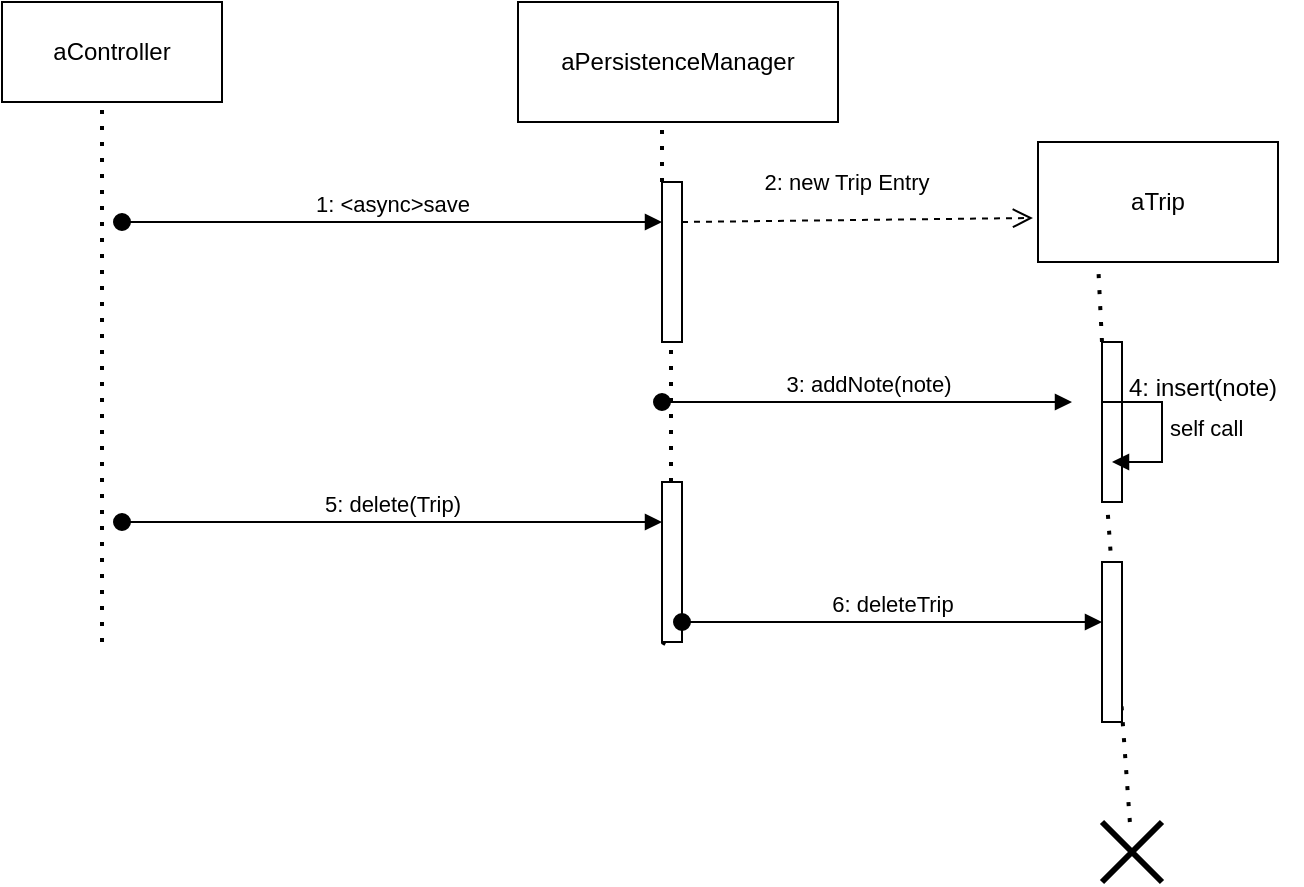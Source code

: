 <mxfile version="26.1.1">
  <diagram name="Page-1" id="2YBvvXClWsGukQMizWep">
    <mxGraphModel dx="1026" dy="650" grid="1" gridSize="10" guides="1" tooltips="1" connect="1" arrows="1" fold="1" page="1" pageScale="1" pageWidth="850" pageHeight="1100" math="0" shadow="0">
      <root>
        <mxCell id="0" />
        <mxCell id="1" parent="0" />
        <mxCell id="HrBi-GwACowh-hKgW3gO-1" value="aPersistenceManager" style="rounded=0;whiteSpace=wrap;html=1;" vertex="1" parent="1">
          <mxGeometry x="278" y="40" width="160" height="60" as="geometry" />
        </mxCell>
        <mxCell id="HrBi-GwACowh-hKgW3gO-2" value="aTrip" style="rounded=0;whiteSpace=wrap;html=1;" vertex="1" parent="1">
          <mxGeometry x="538" y="110" width="120" height="60" as="geometry" />
        </mxCell>
        <mxCell id="HrBi-GwACowh-hKgW3gO-3" value="" style="endArrow=none;dashed=1;html=1;dashPattern=1 3;strokeWidth=2;rounded=0;entryX=0.45;entryY=1.033;entryDx=0;entryDy=0;entryPerimeter=0;" edge="1" parent="1" source="HrBi-GwACowh-hKgW3gO-12" target="HrBi-GwACowh-hKgW3gO-1">
          <mxGeometry width="50" height="50" relative="1" as="geometry">
            <mxPoint x="350" y="370" as="sourcePoint" />
            <mxPoint x="498" y="160" as="targetPoint" />
          </mxGeometry>
        </mxCell>
        <mxCell id="HrBi-GwACowh-hKgW3gO-4" value="" style="endArrow=none;dashed=1;html=1;dashPattern=1 3;strokeWidth=2;rounded=0;entryX=0.25;entryY=1;entryDx=0;entryDy=0;" edge="1" parent="1" source="HrBi-GwACowh-hKgW3gO-15" target="HrBi-GwACowh-hKgW3gO-2">
          <mxGeometry width="50" height="50" relative="1" as="geometry">
            <mxPoint x="568" y="370" as="sourcePoint" />
            <mxPoint x="618" y="100" as="targetPoint" />
          </mxGeometry>
        </mxCell>
        <mxCell id="HrBi-GwACowh-hKgW3gO-7" value="" style="shape=umlDestroy;whiteSpace=wrap;html=1;strokeWidth=3;targetShapes=umlLifeline;" vertex="1" parent="1">
          <mxGeometry x="570" y="450" width="30" height="30" as="geometry" />
        </mxCell>
        <mxCell id="HrBi-GwACowh-hKgW3gO-8" value="2: new Trip Entry" style="html=1;verticalAlign=bottom;endArrow=open;dashed=1;endSize=8;curved=0;rounded=0;entryX=-0.021;entryY=0.633;entryDx=0;entryDy=0;entryPerimeter=0;" edge="1" parent="1" target="HrBi-GwACowh-hKgW3gO-2">
          <mxGeometry x="-0.059" y="10" relative="1" as="geometry">
            <mxPoint x="360" y="150" as="sourcePoint" />
            <mxPoint x="530" y="150" as="targetPoint" />
            <mxPoint as="offset" />
          </mxGeometry>
        </mxCell>
        <mxCell id="HrBi-GwACowh-hKgW3gO-9" value="3: addNote(note)" style="html=1;verticalAlign=bottom;startArrow=oval;startFill=1;endArrow=block;startSize=8;curved=0;rounded=0;" edge="1" parent="1">
          <mxGeometry width="60" relative="1" as="geometry">
            <mxPoint x="350" y="240" as="sourcePoint" />
            <mxPoint x="555" y="240" as="targetPoint" />
          </mxGeometry>
        </mxCell>
        <mxCell id="HrBi-GwACowh-hKgW3gO-10" value="aController" style="html=1;whiteSpace=wrap;" vertex="1" parent="1">
          <mxGeometry x="20" y="40" width="110" height="50" as="geometry" />
        </mxCell>
        <mxCell id="HrBi-GwACowh-hKgW3gO-11" value="" style="endArrow=none;dashed=1;html=1;dashPattern=1 3;strokeWidth=2;rounded=0;" edge="1" parent="1">
          <mxGeometry width="50" height="50" relative="1" as="geometry">
            <mxPoint x="70" y="360" as="sourcePoint" />
            <mxPoint x="70" y="90" as="targetPoint" />
            <Array as="points">
              <mxPoint x="70" y="220" />
            </Array>
          </mxGeometry>
        </mxCell>
        <mxCell id="HrBi-GwACowh-hKgW3gO-13" value="" style="endArrow=none;dashed=1;html=1;dashPattern=1 3;strokeWidth=2;rounded=0;entryX=0.45;entryY=1.033;entryDx=0;entryDy=0;entryPerimeter=0;" edge="1" parent="1" source="HrBi-GwACowh-hKgW3gO-24" target="HrBi-GwACowh-hKgW3gO-12">
          <mxGeometry width="50" height="50" relative="1" as="geometry">
            <mxPoint x="350" y="360" as="sourcePoint" />
            <mxPoint x="350" y="102" as="targetPoint" />
          </mxGeometry>
        </mxCell>
        <mxCell id="HrBi-GwACowh-hKgW3gO-12" value="" style="html=1;points=[[0,0,0,0,5],[0,1,0,0,-5],[1,0,0,0,5],[1,1,0,0,-5]];perimeter=orthogonalPerimeter;outlineConnect=0;targetShapes=umlLifeline;portConstraint=eastwest;newEdgeStyle={&quot;curved&quot;:0,&quot;rounded&quot;:0};" vertex="1" parent="1">
          <mxGeometry x="350" y="130" width="10" height="80" as="geometry" />
        </mxCell>
        <mxCell id="HrBi-GwACowh-hKgW3gO-14" value="1: &amp;lt;async&amp;gt;save" style="html=1;verticalAlign=bottom;startArrow=oval;startFill=1;endArrow=block;startSize=8;curved=0;rounded=0;" edge="1" parent="1" target="HrBi-GwACowh-hKgW3gO-12">
          <mxGeometry width="60" relative="1" as="geometry">
            <mxPoint x="80" y="150" as="sourcePoint" />
            <mxPoint x="570" y="250" as="targetPoint" />
            <Array as="points">
              <mxPoint x="100" y="150" />
            </Array>
            <mxPoint as="offset" />
          </mxGeometry>
        </mxCell>
        <mxCell id="HrBi-GwACowh-hKgW3gO-16" value="" style="endArrow=none;dashed=1;html=1;dashPattern=1 3;strokeWidth=2;rounded=0;entryX=0.25;entryY=1;entryDx=0;entryDy=0;" edge="1" parent="1" source="HrBi-GwACowh-hKgW3gO-7" target="HrBi-GwACowh-hKgW3gO-15">
          <mxGeometry width="50" height="50" relative="1" as="geometry">
            <mxPoint x="568" y="370" as="sourcePoint" />
            <mxPoint x="568" y="170" as="targetPoint" />
          </mxGeometry>
        </mxCell>
        <mxCell id="HrBi-GwACowh-hKgW3gO-15" value="" style="html=1;points=[[0,0,0,0,5],[0,1,0,0,-5],[1,0,0,0,5],[1,1,0,0,-5]];perimeter=orthogonalPerimeter;outlineConnect=0;targetShapes=umlLifeline;portConstraint=eastwest;newEdgeStyle={&quot;curved&quot;:0,&quot;rounded&quot;:0};" vertex="1" parent="1">
          <mxGeometry x="570" y="210" width="10" height="80" as="geometry" />
        </mxCell>
        <mxCell id="HrBi-GwACowh-hKgW3gO-19" value="self call" style="html=1;align=left;spacingLeft=2;endArrow=block;rounded=0;edgeStyle=orthogonalEdgeStyle;curved=0;rounded=0;" edge="1" parent="1">
          <mxGeometry relative="1" as="geometry">
            <mxPoint x="570" y="240" as="sourcePoint" />
            <Array as="points">
              <mxPoint x="600" y="270" />
            </Array>
            <mxPoint x="575" y="270" as="targetPoint" />
          </mxGeometry>
        </mxCell>
        <mxCell id="HrBi-GwACowh-hKgW3gO-20" value="4: insert(note)" style="text;html=1;align=center;verticalAlign=middle;resizable=0;points=[];autosize=1;strokeColor=none;fillColor=none;" vertex="1" parent="1">
          <mxGeometry x="570" y="218" width="100" height="30" as="geometry" />
        </mxCell>
        <mxCell id="HrBi-GwACowh-hKgW3gO-23" value="5: delete(Trip)" style="html=1;verticalAlign=bottom;startArrow=oval;startFill=1;endArrow=block;startSize=8;curved=0;rounded=0;" edge="1" parent="1">
          <mxGeometry width="60" relative="1" as="geometry">
            <mxPoint x="80" y="300" as="sourcePoint" />
            <mxPoint x="350" y="300" as="targetPoint" />
          </mxGeometry>
        </mxCell>
        <mxCell id="HrBi-GwACowh-hKgW3gO-25" value="" style="endArrow=none;dashed=1;html=1;dashPattern=1 3;strokeWidth=2;rounded=0;entryX=0.45;entryY=1.033;entryDx=0;entryDy=0;entryPerimeter=0;" edge="1" parent="1" target="HrBi-GwACowh-hKgW3gO-24">
          <mxGeometry width="50" height="50" relative="1" as="geometry">
            <mxPoint x="350" y="360" as="sourcePoint" />
            <mxPoint x="355" y="213" as="targetPoint" />
          </mxGeometry>
        </mxCell>
        <mxCell id="HrBi-GwACowh-hKgW3gO-24" value="" style="html=1;points=[[0,0,0,0,5],[0,1,0,0,-5],[1,0,0,0,5],[1,1,0,0,-5]];perimeter=orthogonalPerimeter;outlineConnect=0;targetShapes=umlLifeline;portConstraint=eastwest;newEdgeStyle={&quot;curved&quot;:0,&quot;rounded&quot;:0};" vertex="1" parent="1">
          <mxGeometry x="350" y="280" width="10" height="80" as="geometry" />
        </mxCell>
        <mxCell id="HrBi-GwACowh-hKgW3gO-26" value="" style="html=1;points=[[0,0,0,0,5],[0,1,0,0,-5],[1,0,0,0,5],[1,1,0,0,-5]];perimeter=orthogonalPerimeter;outlineConnect=0;targetShapes=umlLifeline;portConstraint=eastwest;newEdgeStyle={&quot;curved&quot;:0,&quot;rounded&quot;:0};" vertex="1" parent="1">
          <mxGeometry x="570" y="320" width="10" height="80" as="geometry" />
        </mxCell>
        <mxCell id="HrBi-GwACowh-hKgW3gO-27" value="6: deleteTrip" style="html=1;verticalAlign=bottom;startArrow=oval;startFill=1;endArrow=block;startSize=8;curved=0;rounded=0;" edge="1" parent="1">
          <mxGeometry width="60" relative="1" as="geometry">
            <mxPoint x="360" y="350" as="sourcePoint" />
            <mxPoint x="570" y="350" as="targetPoint" />
          </mxGeometry>
        </mxCell>
      </root>
    </mxGraphModel>
  </diagram>
</mxfile>
